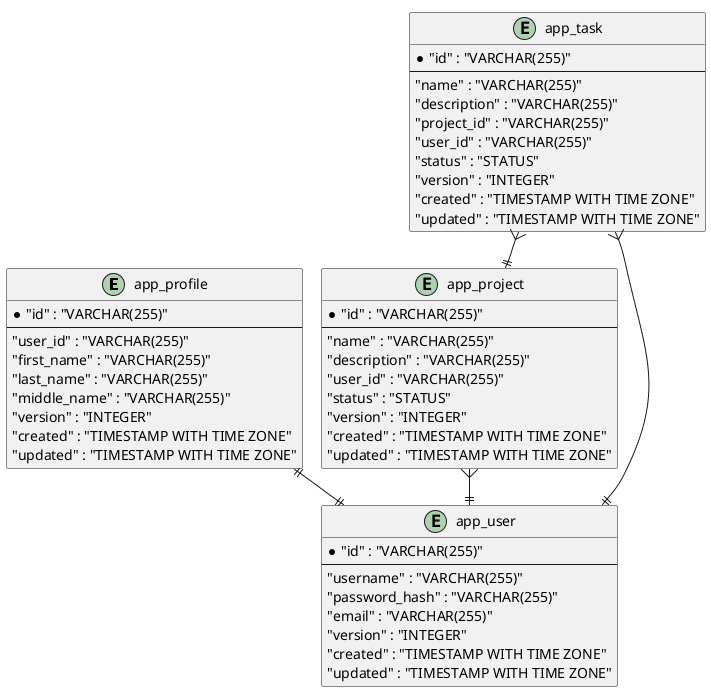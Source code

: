 @startuml 
'!pragma graphviz_dot jdot 
!pragma layout smetana 
entity "app_profile" {
    *"id" : "VARCHAR(255)"
---
    "user_id" : "VARCHAR(255)"
    "first_name" : "VARCHAR(255)"
    "last_name" : "VARCHAR(255)"
    "middle_name" : "VARCHAR(255)"
    "version" : "INTEGER"
    "created" : "TIMESTAMP WITH TIME ZONE"
    "updated" : "TIMESTAMP WITH TIME ZONE"
}

entity "app_project" {
    *"id" : "VARCHAR(255)"
---
    "name" : "VARCHAR(255)"
    "description" : "VARCHAR(255)"
    "user_id" : "VARCHAR(255)"
    "status" : "STATUS"
    "version" : "INTEGER"
    "created" : "TIMESTAMP WITH TIME ZONE"
    "updated" : "TIMESTAMP WITH TIME ZONE"
}

entity "app_task" {
    *"id" : "VARCHAR(255)"
---
    "name" : "VARCHAR(255)"
    "description" : "VARCHAR(255)"
    "project_id" : "VARCHAR(255)"
    "user_id" : "VARCHAR(255)"
    "status" : "STATUS"
    "version" : "INTEGER"
    "created" : "TIMESTAMP WITH TIME ZONE"
    "updated" : "TIMESTAMP WITH TIME ZONE"
}

entity "app_user" {
    *"id" : "VARCHAR(255)"
---
    "username" : "VARCHAR(255)"
    "password_hash" : "VARCHAR(255)"
    "email" : "VARCHAR(255)"
    "version" : "INTEGER"
    "created" : "TIMESTAMP WITH TIME ZONE"
    "updated" : "TIMESTAMP WITH TIME ZONE"
}

"app_profile" ||--|| "app_user"
"app_project" }--|| "app_user"
"app_task" }--|| "app_project"
"app_task" }--|| "app_user"

@enduml
